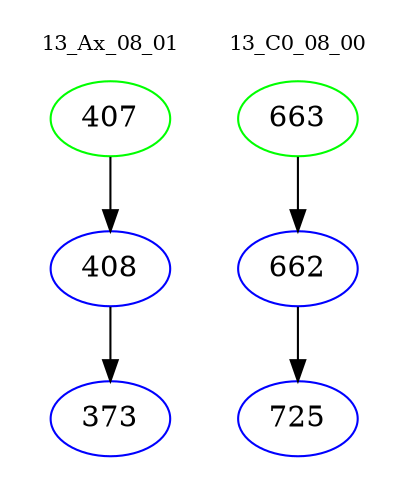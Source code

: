 digraph{
subgraph cluster_0 {
color = white
label = "13_Ax_08_01";
fontsize=10;
T0_407 [label="407", color="green"]
T0_407 -> T0_408 [color="black"]
T0_408 [label="408", color="blue"]
T0_408 -> T0_373 [color="black"]
T0_373 [label="373", color="blue"]
}
subgraph cluster_1 {
color = white
label = "13_C0_08_00";
fontsize=10;
T1_663 [label="663", color="green"]
T1_663 -> T1_662 [color="black"]
T1_662 [label="662", color="blue"]
T1_662 -> T1_725 [color="black"]
T1_725 [label="725", color="blue"]
}
}
